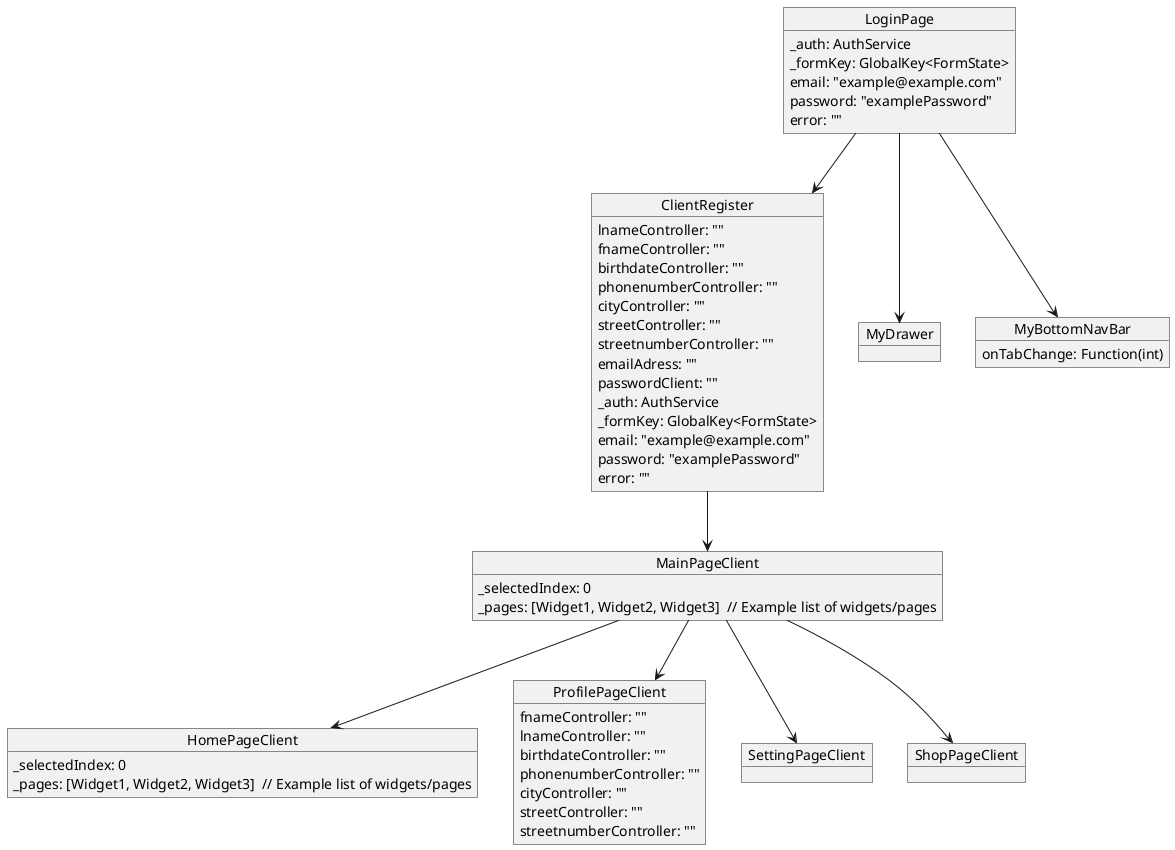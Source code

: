 @startuml BarrelSnap_ObjectDiagram

object LoginPage {
  _auth: AuthService
  _formKey: GlobalKey<FormState>
  email: "example@example.com"
  password: "examplePassword"
  error: ""
}

object ClientRegister {
  lnameController: ""
  fnameController: ""
  birthdateController: ""
  phonenumberController: ""
  cityController: ""
  streetController: ""
  streetnumberController: ""
  emailAdress: ""
  passwordClient: ""
  _auth: AuthService
  _formKey: GlobalKey<FormState>
  email: "example@example.com"
  password: "examplePassword"
  error: ""
}

object HomePageClient {
  _selectedIndex: 0
  _pages: [Widget1, Widget2, Widget3]  // Example list of widgets/pages
}

object MainPageClient {
  _selectedIndex: 0
  _pages: [Widget1, Widget2, Widget3]  // Example list of widgets/pages
}

object MyDrawer {
}

object MyBottomNavBar {
  onTabChange: Function(int)
}

object ProfilePageClient {
  fnameController: ""
  lnameController: ""
  birthdateController: ""
  phonenumberController: ""
  cityController: ""
  streetController: ""
  streetnumberController: ""
}

object SettingPageClient {
}

object ShopPageClient {
}

LoginPage --> ClientRegister
LoginPage --> MyDrawer
LoginPage --> MyBottomNavBar

ClientRegister --> MainPageClient

MainPageClient --> HomePageClient
MainPageClient --> ShopPageClient
MainPageClient --> ProfilePageClient
MainPageClient --> SettingPageClient

@enduml
